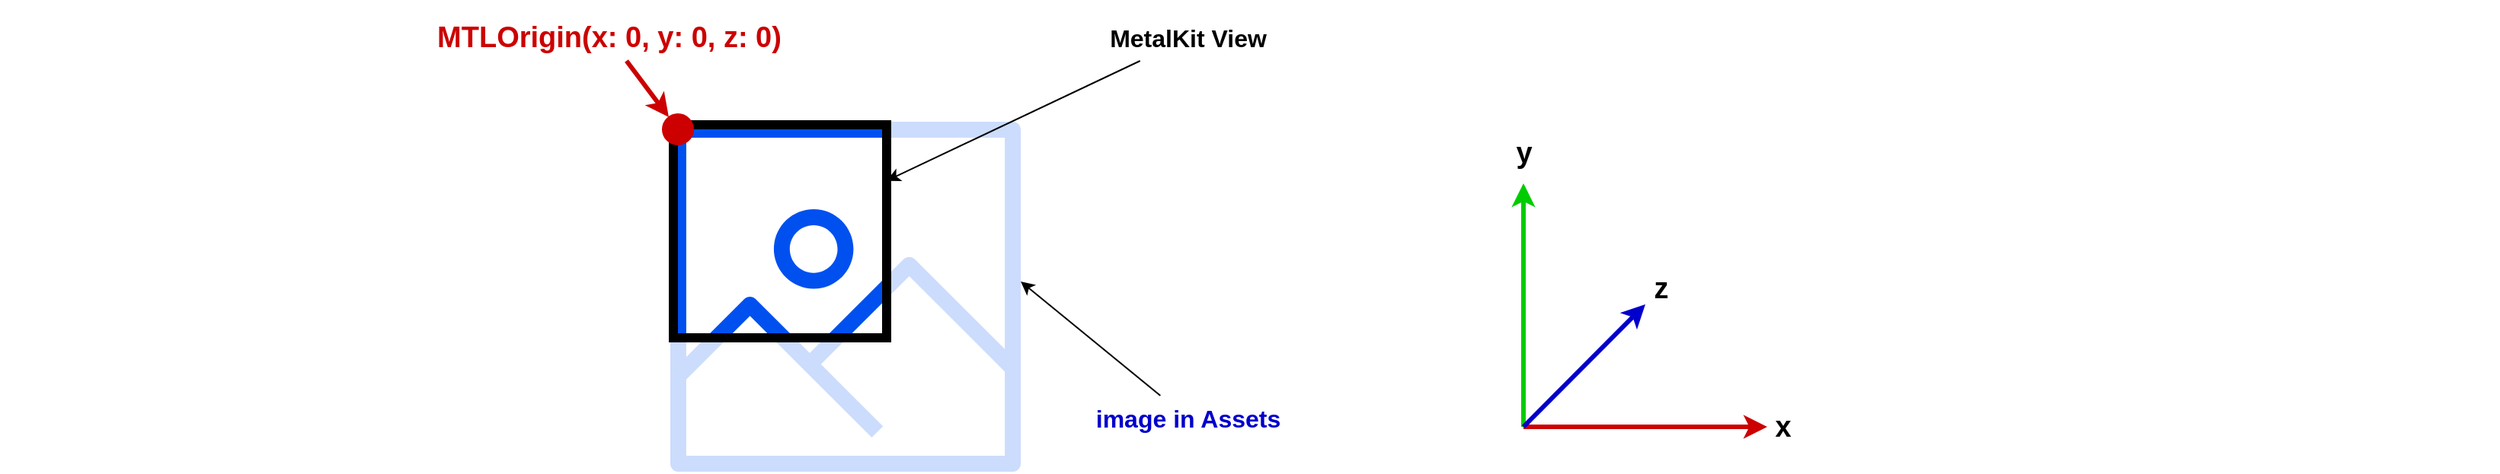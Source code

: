 <mxfile version="21.1.2" type="device">
  <diagram name="ページ1" id="XszuJa-m96tr9Ag_DXBN">
    <mxGraphModel dx="1098" dy="775" grid="1" gridSize="10" guides="1" tooltips="1" connect="1" arrows="1" fold="1" page="1" pageScale="1" pageWidth="1169" pageHeight="827" math="0" shadow="0">
      <root>
        <mxCell id="0" />
        <mxCell id="1" parent="0" />
        <mxCell id="YaJR7tYNzF8kgT7-sj-D-1" value="" style="group" vertex="1" connectable="0" parent="1">
          <mxGeometry x="440" y="80" width="230" height="230" as="geometry" />
        </mxCell>
        <mxCell id="YaJR7tYNzF8kgT7-sj-D-2" value="" style="sketch=0;outlineConnect=0;dashed=0;verticalLabelPosition=bottom;verticalAlign=top;align=center;html=1;fontSize=12;fontStyle=0;aspect=fixed;pointerEvents=1;shape=mxgraph.aws4.container_registry_image;fillColor=#0050ef;strokeColor=#001DBC;gradientDirection=north;fontColor=#ffffff;" vertex="1" parent="YaJR7tYNzF8kgT7-sj-D-1">
          <mxGeometry width="230" height="230" as="geometry" />
        </mxCell>
        <mxCell id="YaJR7tYNzF8kgT7-sj-D-3" value="" style="rounded=0;whiteSpace=wrap;html=1;strokeColor=none;opacity=80;" vertex="1" parent="YaJR7tYNzF8kgT7-sj-D-1">
          <mxGeometry y="140" width="230" height="90" as="geometry" />
        </mxCell>
        <mxCell id="YaJR7tYNzF8kgT7-sj-D-4" value="" style="rounded=0;whiteSpace=wrap;html=1;strokeColor=none;opacity=80;" vertex="1" parent="YaJR7tYNzF8kgT7-sj-D-1">
          <mxGeometry x="140" width="90" height="140" as="geometry" />
        </mxCell>
        <mxCell id="YaJR7tYNzF8kgT7-sj-D-5" value="" style="rounded=0;whiteSpace=wrap;html=1;strokeWidth=6;fillColor=none;strokeColor=#000000;" vertex="1" parent="YaJR7tYNzF8kgT7-sj-D-1">
          <mxGeometry x="2" y="2" width="140" height="140" as="geometry" />
        </mxCell>
        <mxCell id="YaJR7tYNzF8kgT7-sj-D-6" style="rounded=0;orthogonalLoop=1;jettySize=auto;html=1;" edge="1" parent="1" source="YaJR7tYNzF8kgT7-sj-D-9" target="YaJR7tYNzF8kgT7-sj-D-5">
          <mxGeometry relative="1" as="geometry" />
        </mxCell>
        <mxCell id="YaJR7tYNzF8kgT7-sj-D-7" style="rounded=0;orthogonalLoop=1;jettySize=auto;html=1;entryX=1;entryY=0.75;entryDx=0;entryDy=0;" edge="1" parent="1" source="YaJR7tYNzF8kgT7-sj-D-8" target="YaJR7tYNzF8kgT7-sj-D-4">
          <mxGeometry relative="1" as="geometry" />
        </mxCell>
        <mxCell id="YaJR7tYNzF8kgT7-sj-D-8" value="image in Assets" style="rounded=1;whiteSpace=wrap;html=1;fontStyle=1;fontSize=16;fontColor=#0000CC;strokeColor=none;fillColor=none;" vertex="1" parent="1">
          <mxGeometry x="700" y="260" width="160" height="30" as="geometry" />
        </mxCell>
        <mxCell id="YaJR7tYNzF8kgT7-sj-D-9" value="MetalKit View" style="rounded=1;whiteSpace=wrap;html=1;fontStyle=1;fontSize=16;fontColor=#000000;strokeColor=none;fillColor=none;" vertex="1" parent="1">
          <mxGeometry x="700" y="10" width="160" height="30" as="geometry" />
        </mxCell>
        <mxCell id="YaJR7tYNzF8kgT7-sj-D-10" value="" style="rounded=0;whiteSpace=wrap;html=1;fillColor=none;strokeColor=none;" vertex="1" parent="1">
          <mxGeometry width="40" height="40" as="geometry" />
        </mxCell>
        <mxCell id="YaJR7tYNzF8kgT7-sj-D-11" value="" style="rounded=0;whiteSpace=wrap;html=1;fillColor=none;strokeColor=none;" vertex="1" parent="1">
          <mxGeometry x="1600" width="40" height="40" as="geometry" />
        </mxCell>
        <mxCell id="YaJR7tYNzF8kgT7-sj-D-12" style="rounded=0;orthogonalLoop=1;jettySize=auto;html=1;strokeWidth=3;strokeColor=#CC0000;" edge="1" parent="1" source="YaJR7tYNzF8kgT7-sj-D-13" target="YaJR7tYNzF8kgT7-sj-D-14">
          <mxGeometry relative="1" as="geometry" />
        </mxCell>
        <mxCell id="YaJR7tYNzF8kgT7-sj-D-13" value="MTLOrigin(x: 0, y: 0, z: 0)" style="rounded=1;whiteSpace=wrap;html=1;fontStyle=1;fontSize=19;fontColor=#CC0000;strokeColor=none;fillColor=none;" vertex="1" parent="1">
          <mxGeometry x="280" y="10" width="240" height="30" as="geometry" />
        </mxCell>
        <mxCell id="YaJR7tYNzF8kgT7-sj-D-14" value="" style="ellipse;whiteSpace=wrap;html=1;aspect=fixed;fillColor=#CC0000;strokeColor=#CC0000;" vertex="1" parent="1">
          <mxGeometry x="435" y="75" width="20" height="20" as="geometry" />
        </mxCell>
        <mxCell id="YaJR7tYNzF8kgT7-sj-D-15" value="" style="endArrow=classic;html=1;rounded=0;strokeWidth=3;strokeColor=#00CC00;" edge="1" parent="1">
          <mxGeometry width="50" height="50" relative="1" as="geometry">
            <mxPoint x="1000" y="280.5" as="sourcePoint" />
            <mxPoint x="1000" y="120.5" as="targetPoint" />
          </mxGeometry>
        </mxCell>
        <mxCell id="YaJR7tYNzF8kgT7-sj-D-16" value="&lt;b&gt;&lt;font style=&quot;font-size: 19px;&quot;&gt;y&lt;/font&gt;&lt;/b&gt;" style="edgeLabel;html=1;align=center;verticalAlign=middle;resizable=0;points=[];labelBackgroundColor=none;" vertex="1" connectable="0" parent="YaJR7tYNzF8kgT7-sj-D-15">
          <mxGeometry x="-0.275" y="-1" relative="1" as="geometry">
            <mxPoint x="-1" y="-122" as="offset" />
          </mxGeometry>
        </mxCell>
        <mxCell id="YaJR7tYNzF8kgT7-sj-D-17" value="" style="endArrow=classic;html=1;rounded=0;strokeWidth=3;strokeColor=#CC0000;" edge="1" parent="1">
          <mxGeometry width="50" height="50" relative="1" as="geometry">
            <mxPoint x="1000" y="280.5" as="sourcePoint" />
            <mxPoint x="1160" y="280.5" as="targetPoint" />
          </mxGeometry>
        </mxCell>
        <mxCell id="YaJR7tYNzF8kgT7-sj-D-18" value="&lt;b&gt;&lt;font style=&quot;font-size: 19px;&quot;&gt;x&lt;/font&gt;&lt;/b&gt;" style="edgeLabel;html=1;align=center;verticalAlign=middle;resizable=0;points=[];labelBackgroundColor=none;" vertex="1" connectable="0" parent="YaJR7tYNzF8kgT7-sj-D-17">
          <mxGeometry x="-0.275" y="-1" relative="1" as="geometry">
            <mxPoint x="112" y="-1" as="offset" />
          </mxGeometry>
        </mxCell>
        <mxCell id="YaJR7tYNzF8kgT7-sj-D-19" value="" style="endArrow=classic;html=1;rounded=0;strokeWidth=3;strokeColor=#0000CC;" edge="1" parent="1">
          <mxGeometry width="50" height="50" relative="1" as="geometry">
            <mxPoint x="1000" y="280.5" as="sourcePoint" />
            <mxPoint x="1080" y="200" as="targetPoint" />
          </mxGeometry>
        </mxCell>
        <mxCell id="YaJR7tYNzF8kgT7-sj-D-20" value="&lt;b&gt;&lt;font style=&quot;font-size: 19px;&quot;&gt;z&lt;/font&gt;&lt;/b&gt;" style="edgeLabel;html=1;align=center;verticalAlign=middle;resizable=0;points=[];labelBackgroundColor=none;" vertex="1" connectable="0" parent="YaJR7tYNzF8kgT7-sj-D-19">
          <mxGeometry x="-0.275" y="-1" relative="1" as="geometry">
            <mxPoint x="60" y="-62" as="offset" />
          </mxGeometry>
        </mxCell>
      </root>
    </mxGraphModel>
  </diagram>
</mxfile>
